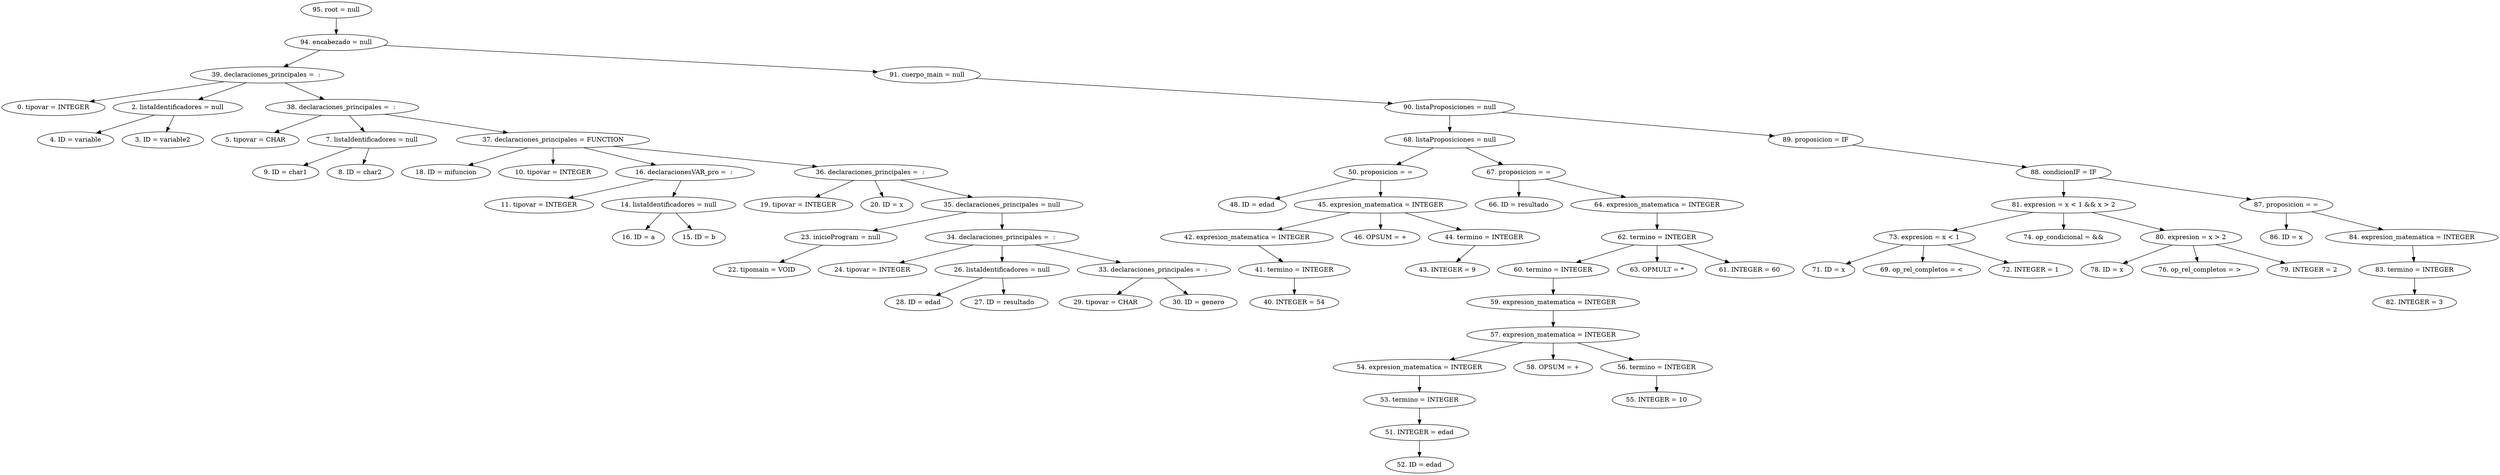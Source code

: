 digraph G {
"95. root = null"->"94. encabezado = null"
"94. encabezado = null"->"39. declaraciones_principales =  : "
"39. declaraciones_principales =  : "->"0. tipovar = INTEGER"
"39. declaraciones_principales =  : "->"2. listaIdentificadores = null"
"2. listaIdentificadores = null"->"4. ID = variable"
"2. listaIdentificadores = null"->"3. ID = variable2"
"39. declaraciones_principales =  : "->"38. declaraciones_principales =  : "
"38. declaraciones_principales =  : "->"5. tipovar = CHAR"
"38. declaraciones_principales =  : "->"7. listaIdentificadores = null"
"7. listaIdentificadores = null"->"9. ID = char1"
"7. listaIdentificadores = null"->"8. ID = char2"
"38. declaraciones_principales =  : "->"37. declaraciones_principales = FUNCTION"
"37. declaraciones_principales = FUNCTION"->"18. ID = mifuncion"
"37. declaraciones_principales = FUNCTION"->"10. tipovar = INTEGER"
"37. declaraciones_principales = FUNCTION"->"16. declaracionesVAR_pro =  : "
"16. declaracionesVAR_pro =  : "->"11. tipovar = INTEGER"
"16. declaracionesVAR_pro =  : "->"14. listaIdentificadores = null"
"14. listaIdentificadores = null"->"16. ID = a"
"14. listaIdentificadores = null"->"15. ID = b"
"37. declaraciones_principales = FUNCTION"->"36. declaraciones_principales =  : "
"36. declaraciones_principales =  : "->"19. tipovar = INTEGER"
"36. declaraciones_principales =  : "->"20. ID = x"
"36. declaraciones_principales =  : "->"35. declaraciones_principales = null"
"35. declaraciones_principales = null"->"23. inicioProgram = null"
"23. inicioProgram = null"->"22. tipomain = VOID"
"35. declaraciones_principales = null"->"34. declaraciones_principales =  : "
"34. declaraciones_principales =  : "->"24. tipovar = INTEGER"
"34. declaraciones_principales =  : "->"26. listaIdentificadores = null"
"26. listaIdentificadores = null"->"28. ID = edad"
"26. listaIdentificadores = null"->"27. ID = resultado"
"34. declaraciones_principales =  : "->"33. declaraciones_principales =  : "
"33. declaraciones_principales =  : "->"29. tipovar = CHAR"
"33. declaraciones_principales =  : "->"30. ID = genero"
"94. encabezado = null"->"91. cuerpo_main = null"
"91. cuerpo_main = null"->"90. listaProposiciones = null"
"90. listaProposiciones = null"->"68. listaProposiciones = null"
"68. listaProposiciones = null"->"50. proposicion = ="
"50. proposicion = ="->"48. ID = edad"
"50. proposicion = ="->"45. expresion_matematica = INTEGER"
"45. expresion_matematica = INTEGER"->"42. expresion_matematica = INTEGER"
"42. expresion_matematica = INTEGER"->"41. termino = INTEGER"
"41. termino = INTEGER"->"40. INTEGER = 54"
"45. expresion_matematica = INTEGER"->"46. OPSUM = +"
"45. expresion_matematica = INTEGER"->"44. termino = INTEGER"
"44. termino = INTEGER"->"43. INTEGER = 9"
"68. listaProposiciones = null"->"67. proposicion = ="
"67. proposicion = ="->"66. ID = resultado"
"67. proposicion = ="->"64. expresion_matematica = INTEGER"
"64. expresion_matematica = INTEGER"->"62. termino = INTEGER"
"62. termino = INTEGER"->"60. termino = INTEGER"
"60. termino = INTEGER"->"59. expresion_matematica = INTEGER"
"59. expresion_matematica = INTEGER"->"57. expresion_matematica = INTEGER"
"57. expresion_matematica = INTEGER"->"54. expresion_matematica = INTEGER"
"54. expresion_matematica = INTEGER"->"53. termino = INTEGER"
"53. termino = INTEGER"->"51. INTEGER = edad"
"51. INTEGER = edad"->"52. ID = edad"
"57. expresion_matematica = INTEGER"->"58. OPSUM = +"
"57. expresion_matematica = INTEGER"->"56. termino = INTEGER"
"56. termino = INTEGER"->"55. INTEGER = 10"
"62. termino = INTEGER"->"63. OPMULT = *"
"62. termino = INTEGER"->"61. INTEGER = 60"
"90. listaProposiciones = null"->"89. proposicion = IF"
"89. proposicion = IF"->"88. condicionIF = IF"
"88. condicionIF = IF"->"81. expresion = x < 1 && x > 2"
"81. expresion = x < 1 && x > 2"->"73. expresion = x < 1"
"73. expresion = x < 1"->"71. ID = x"
"73. expresion = x < 1"->"69. op_rel_completos = <"
"73. expresion = x < 1"->"72. INTEGER = 1"
"81. expresion = x < 1 && x > 2"->"74. op_condicional = &&"
"81. expresion = x < 1 && x > 2"->"80. expresion = x > 2"
"80. expresion = x > 2"->"78. ID = x"
"80. expresion = x > 2"->"76. op_rel_completos = >"
"80. expresion = x > 2"->"79. INTEGER = 2"
"88. condicionIF = IF"->"87. proposicion = ="
"87. proposicion = ="->"86. ID = x"
"87. proposicion = ="->"84. expresion_matematica = INTEGER"
"84. expresion_matematica = INTEGER"->"83. termino = INTEGER"
"83. termino = INTEGER"->"82. INTEGER = 3"


}
